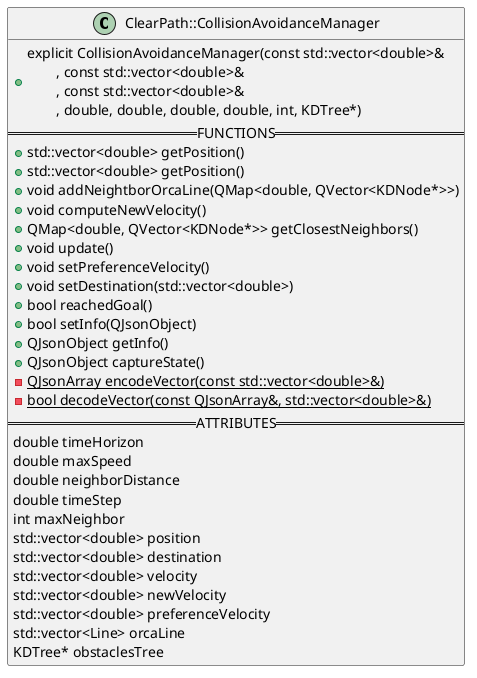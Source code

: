 @startuml(id=cam)

class ClearPath::CollisionAvoidanceManager {
  +explicit CollisionAvoidanceManager(const std::vector<double>&\n\t, const std::vector<double>&\n\t, const std::vector<double>&\n\t, double, double, double, double, int, KDTree*)
  ==FUNCTIONS==
  +std::vector<double> getPosition()
  +std::vector<double> getPosition()
  +void addNeightborOrcaLine(QMap<double, QVector<KDNode*>>)
  +void computeNewVelocity()
  +QMap<double, QVector<KDNode*>> getClosestNeighbors()
  +void update()
  +void setPreferenceVelocity()
  +void setDestination(std::vector<double>)
  +bool reachedGoal()
  +bool setInfo(QJsonObject)
  +QJsonObject getInfo()
  +QJsonObject captureState()
  -{static} QJsonArray encodeVector(const std::vector<double>&)
  -{static} bool decodeVector(const QJsonArray&, std::vector<double>&)
  ==ATTRIBUTES==
  double timeHorizon
  double maxSpeed
  double neighborDistance
  double timeStep
  int maxNeighbor
  std::vector<double> position
  std::vector<double> destination
  std::vector<double> velocity
  std::vector<double> newVelocity
  std::vector<double> preferenceVelocity
  std::vector<Line> orcaLine
  KDTree* obstaclesTree
}

@enduml
